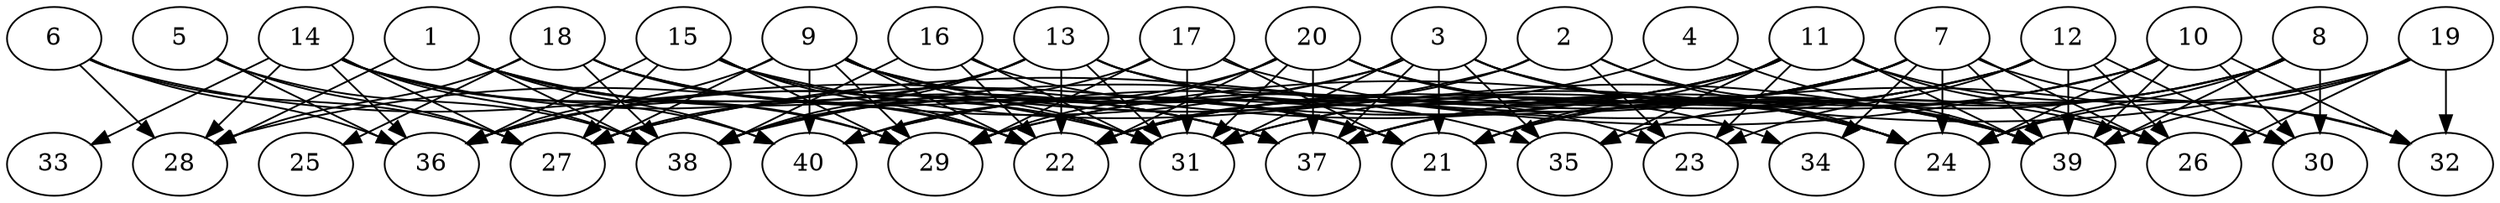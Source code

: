 // DAG automatically generated by daggen at Thu Oct  3 14:06:48 2019
// ./daggen --dot -n 40 --ccr 0.5 --fat 0.9 --regular 0.7 --density 0.6 --mindata 5242880 --maxdata 52428800 
digraph G {
  1 [size="16234496", alpha="0.05", expect_size="8117248"] 
  1 -> 22 [size ="8117248"]
  1 -> 28 [size ="8117248"]
  1 -> 29 [size ="8117248"]
  1 -> 37 [size ="8117248"]
  1 -> 38 [size ="8117248"]
  1 -> 40 [size ="8117248"]
  2 [size="103661568", alpha="0.01", expect_size="51830784"] 
  2 -> 22 [size ="51830784"]
  2 -> 23 [size ="51830784"]
  2 -> 24 [size ="51830784"]
  2 -> 36 [size ="51830784"]
  2 -> 39 [size ="51830784"]
  3 [size="55869440", alpha="0.12", expect_size="27934720"] 
  3 -> 21 [size ="27934720"]
  3 -> 24 [size ="27934720"]
  3 -> 26 [size ="27934720"]
  3 -> 28 [size ="27934720"]
  3 -> 31 [size ="27934720"]
  3 -> 35 [size ="27934720"]
  3 -> 37 [size ="27934720"]
  3 -> 38 [size ="27934720"]
  3 -> 39 [size ="27934720"]
  4 [size="66600960", alpha="0.08", expect_size="33300480"] 
  4 -> 39 [size ="33300480"]
  4 -> 40 [size ="33300480"]
  5 [size="75837440", alpha="0.07", expect_size="37918720"] 
  5 -> 27 [size ="37918720"]
  5 -> 36 [size ="37918720"]
  5 -> 38 [size ="37918720"]
  6 [size="77846528", alpha="0.02", expect_size="38923264"] 
  6 -> 27 [size ="38923264"]
  6 -> 28 [size ="38923264"]
  6 -> 31 [size ="38923264"]
  6 -> 36 [size ="38923264"]
  7 [size="30517248", alpha="0.17", expect_size="15258624"] 
  7 -> 21 [size ="15258624"]
  7 -> 22 [size ="15258624"]
  7 -> 24 [size ="15258624"]
  7 -> 26 [size ="15258624"]
  7 -> 29 [size ="15258624"]
  7 -> 32 [size ="15258624"]
  7 -> 34 [size ="15258624"]
  7 -> 37 [size ="15258624"]
  7 -> 39 [size ="15258624"]
  7 -> 40 [size ="15258624"]
  8 [size="93458432", alpha="0.02", expect_size="46729216"] 
  8 -> 21 [size ="46729216"]
  8 -> 24 [size ="46729216"]
  8 -> 30 [size ="46729216"]
  8 -> 35 [size ="46729216"]
  8 -> 37 [size ="46729216"]
  8 -> 39 [size ="46729216"]
  9 [size="97468416", alpha="0.03", expect_size="48734208"] 
  9 -> 21 [size ="48734208"]
  9 -> 22 [size ="48734208"]
  9 -> 24 [size ="48734208"]
  9 -> 27 [size ="48734208"]
  9 -> 29 [size ="48734208"]
  9 -> 31 [size ="48734208"]
  9 -> 35 [size ="48734208"]
  9 -> 36 [size ="48734208"]
  9 -> 40 [size ="48734208"]
  10 [size="85266432", alpha="0.05", expect_size="42633216"] 
  10 -> 24 [size ="42633216"]
  10 -> 27 [size ="42633216"]
  10 -> 30 [size ="42633216"]
  10 -> 31 [size ="42633216"]
  10 -> 32 [size ="42633216"]
  10 -> 37 [size ="42633216"]
  10 -> 39 [size ="42633216"]
  11 [size="53055488", alpha="0.14", expect_size="26527744"] 
  11 -> 21 [size ="26527744"]
  11 -> 22 [size ="26527744"]
  11 -> 23 [size ="26527744"]
  11 -> 26 [size ="26527744"]
  11 -> 27 [size ="26527744"]
  11 -> 32 [size ="26527744"]
  11 -> 35 [size ="26527744"]
  11 -> 36 [size ="26527744"]
  11 -> 39 [size ="26527744"]
  12 [size="78131200", alpha="0.10", expect_size="39065600"] 
  12 -> 22 [size ="39065600"]
  12 -> 23 [size ="39065600"]
  12 -> 26 [size ="39065600"]
  12 -> 30 [size ="39065600"]
  12 -> 31 [size ="39065600"]
  12 -> 38 [size ="39065600"]
  12 -> 39 [size ="39065600"]
  13 [size="81416192", alpha="0.00", expect_size="40708096"] 
  13 -> 22 [size ="40708096"]
  13 -> 23 [size ="40708096"]
  13 -> 24 [size ="40708096"]
  13 -> 27 [size ="40708096"]
  13 -> 30 [size ="40708096"]
  13 -> 31 [size ="40708096"]
  13 -> 36 [size ="40708096"]
  13 -> 38 [size ="40708096"]
  14 [size="44359680", alpha="0.17", expect_size="22179840"] 
  14 -> 27 [size ="22179840"]
  14 -> 28 [size ="22179840"]
  14 -> 29 [size ="22179840"]
  14 -> 33 [size ="22179840"]
  14 -> 36 [size ="22179840"]
  14 -> 37 [size ="22179840"]
  14 -> 38 [size ="22179840"]
  14 -> 40 [size ="22179840"]
  15 [size="80289792", alpha="0.12", expect_size="40144896"] 
  15 -> 22 [size ="40144896"]
  15 -> 27 [size ="40144896"]
  15 -> 29 [size ="40144896"]
  15 -> 31 [size ="40144896"]
  15 -> 36 [size ="40144896"]
  15 -> 39 [size ="40144896"]
  16 [size="19822592", alpha="0.14", expect_size="9911296"] 
  16 -> 21 [size ="9911296"]
  16 -> 22 [size ="9911296"]
  16 -> 31 [size ="9911296"]
  16 -> 38 [size ="9911296"]
  17 [size="30369792", alpha="0.09", expect_size="15184896"] 
  17 -> 21 [size ="15184896"]
  17 -> 29 [size ="15184896"]
  17 -> 31 [size ="15184896"]
  17 -> 38 [size ="15184896"]
  17 -> 39 [size ="15184896"]
  18 [size="18204672", alpha="0.02", expect_size="9102336"] 
  18 -> 21 [size ="9102336"]
  18 -> 22 [size ="9102336"]
  18 -> 25 [size ="9102336"]
  18 -> 28 [size ="9102336"]
  18 -> 37 [size ="9102336"]
  18 -> 38 [size ="9102336"]
  19 [size="28203008", alpha="0.12", expect_size="14101504"] 
  19 -> 24 [size ="14101504"]
  19 -> 26 [size ="14101504"]
  19 -> 29 [size ="14101504"]
  19 -> 32 [size ="14101504"]
  19 -> 39 [size ="14101504"]
  20 [size="40251392", alpha="0.10", expect_size="20125696"] 
  20 -> 22 [size ="20125696"]
  20 -> 24 [size ="20125696"]
  20 -> 29 [size ="20125696"]
  20 -> 31 [size ="20125696"]
  20 -> 34 [size ="20125696"]
  20 -> 37 [size ="20125696"]
  20 -> 39 [size ="20125696"]
  20 -> 40 [size ="20125696"]
  21 [size="64155648", alpha="0.10", expect_size="32077824"] 
  22 [size="36960256", alpha="0.09", expect_size="18480128"] 
  23 [size="82421760", alpha="0.18", expect_size="41210880"] 
  24 [size="83480576", alpha="0.19", expect_size="41740288"] 
  25 [size="68057088", alpha="0.14", expect_size="34028544"] 
  26 [size="29362176", alpha="0.02", expect_size="14681088"] 
  27 [size="97484800", alpha="0.16", expect_size="48742400"] 
  28 [size="43886592", alpha="0.07", expect_size="21943296"] 
  29 [size="53264384", alpha="0.16", expect_size="26632192"] 
  30 [size="13705216", alpha="0.01", expect_size="6852608"] 
  31 [size="60907520", alpha="0.15", expect_size="30453760"] 
  32 [size="11874304", alpha="0.03", expect_size="5937152"] 
  33 [size="54153216", alpha="0.07", expect_size="27076608"] 
  34 [size="44388352", alpha="0.18", expect_size="22194176"] 
  35 [size="38694912", alpha="0.03", expect_size="19347456"] 
  36 [size="102426624", alpha="0.11", expect_size="51213312"] 
  37 [size="19828736", alpha="0.02", expect_size="9914368"] 
  38 [size="94050304", alpha="0.16", expect_size="47025152"] 
  39 [size="30576640", alpha="0.13", expect_size="15288320"] 
  40 [size="10766336", alpha="0.16", expect_size="5383168"] 
}
